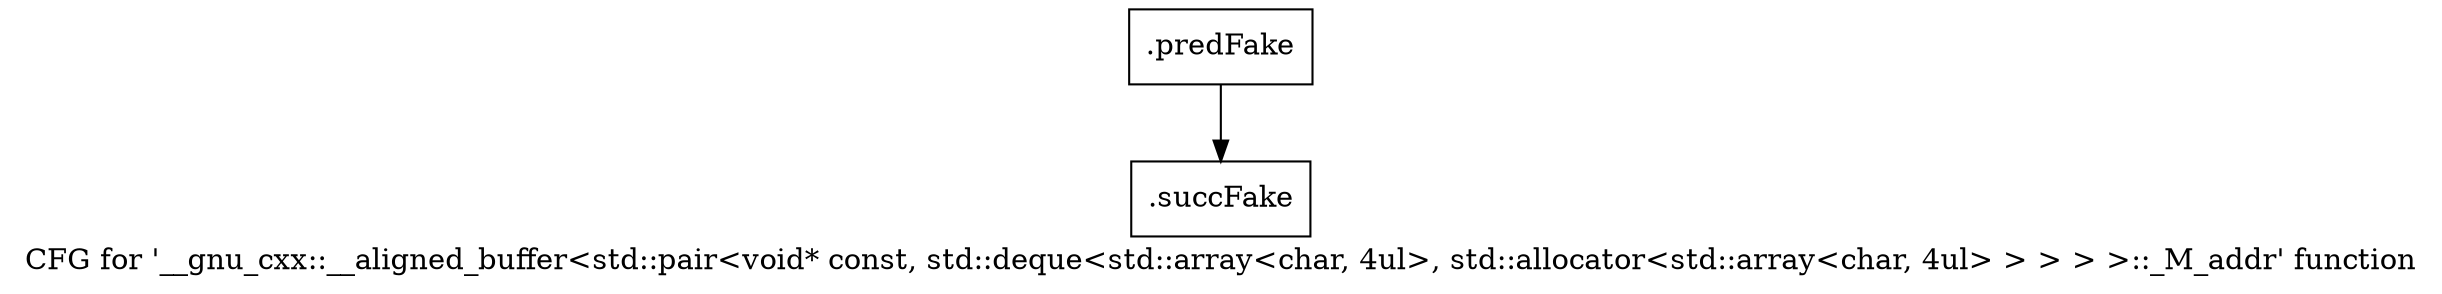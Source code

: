 digraph "CFG for '__gnu_cxx::__aligned_buffer\<std::pair\<void* const, std::deque\<std::array\<char, 4ul\>, std::allocator\<std::array\<char, 4ul\> \> \> \> \>::_M_addr' function" {
	label="CFG for '__gnu_cxx::__aligned_buffer\<std::pair\<void* const, std::deque\<std::array\<char, 4ul\>, std::allocator\<std::array\<char, 4ul\> \> \> \> \>::_M_addr' function";

	Node0x3bd6b30 [shape=record,filename="",linenumber="",label="{.predFake}"];
	Node0x3bd6b30 -> Node0x3c912f0[ callList="" memoryops="" filename="/usr/vitis/Vitis_HLS/2020.2/tps/lnx64/gcc-6.2.0/lib/gcc/x86_64-pc-linux-gnu/6.2.0/../../../../include/c++/6.2.0/ext/aligned_buffer.h" execusionnum="4"];
	Node0x3c912f0 [shape=record,filename="/usr/vitis/Vitis_HLS/2020.2/tps/lnx64/gcc-6.2.0/lib/gcc/x86_64-pc-linux-gnu/6.2.0/../../../../include/c++/6.2.0/ext/aligned_buffer.h",linenumber="105",label="{.succFake}"];
}

